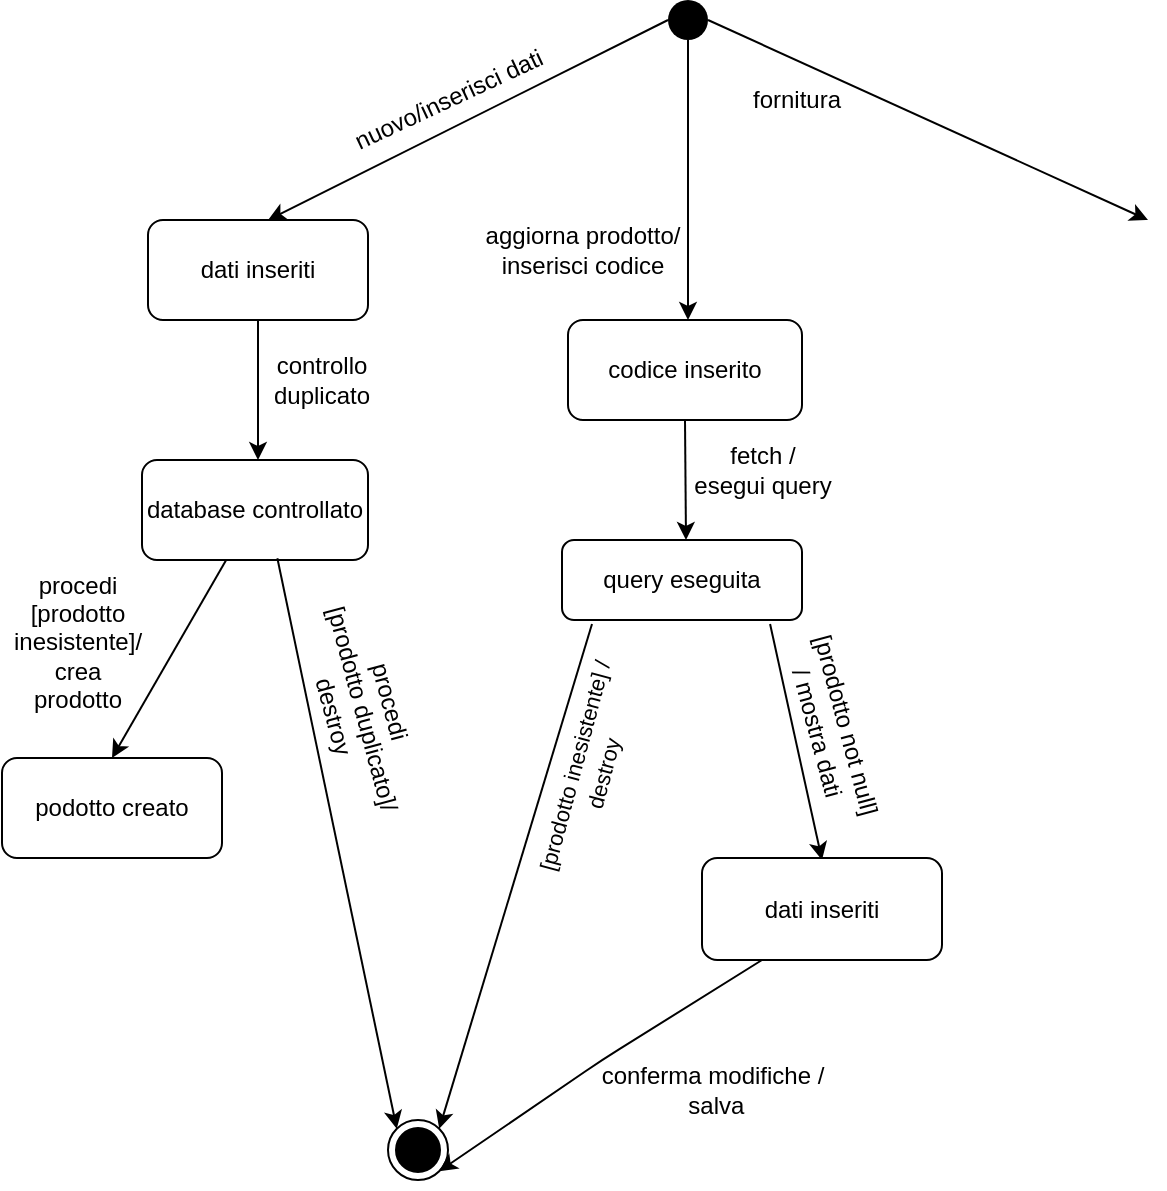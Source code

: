 <mxfile version="13.10.0" type="device"><diagram id="VaMg-f3yWAZKfSNI5xZe" name="Page-1"><mxGraphModel dx="1422" dy="762" grid="1" gridSize="10" guides="1" tooltips="1" connect="1" arrows="1" fold="1" page="1" pageScale="1" pageWidth="827" pageHeight="1169" math="0" shadow="0"><root><mxCell id="0"/><mxCell id="1" parent="0"/><mxCell id="glueVrLZ7FTTt-D-JITp-1" value="" style="ellipse;fillColor=#000000;strokeColor=none;direction=west;" parent="1" vertex="1"><mxGeometry x="433" y="90" width="20" height="20" as="geometry"/></mxCell><mxCell id="glueVrLZ7FTTt-D-JITp-10" value="" style="endArrow=classic;html=1;exitX=1;exitY=0.5;exitDx=0;exitDy=0;" parent="1" source="glueVrLZ7FTTt-D-JITp-1" edge="1"><mxGeometry width="50" height="50" relative="1" as="geometry"><mxPoint x="453" y="320" as="sourcePoint"/><mxPoint x="233" y="200" as="targetPoint"/></mxGeometry></mxCell><mxCell id="glueVrLZ7FTTt-D-JITp-11" value="" style="endArrow=classic;html=1;exitX=0.5;exitY=0;exitDx=0;exitDy=0;" parent="1" source="glueVrLZ7FTTt-D-JITp-1" edge="1"><mxGeometry width="50" height="50" relative="1" as="geometry"><mxPoint x="453" y="320" as="sourcePoint"/><mxPoint x="443" y="250" as="targetPoint"/></mxGeometry></mxCell><mxCell id="glueVrLZ7FTTt-D-JITp-12" value="" style="endArrow=classic;html=1;exitX=0;exitY=0.5;exitDx=0;exitDy=0;" parent="1" source="glueVrLZ7FTTt-D-JITp-1" edge="1"><mxGeometry width="50" height="50" relative="1" as="geometry"><mxPoint x="453" y="320" as="sourcePoint"/><mxPoint x="673" y="200" as="targetPoint"/></mxGeometry></mxCell><mxCell id="glueVrLZ7FTTt-D-JITp-13" value="&lt;font style=&quot;vertical-align: inherit&quot;&gt;&lt;font style=&quot;vertical-align: inherit&quot;&gt;&lt;font style=&quot;vertical-align: inherit&quot;&gt;&lt;font style=&quot;vertical-align: inherit&quot;&gt;nuovo/inserisci dati&lt;/font&gt;&lt;/font&gt;&lt;/font&gt;&lt;/font&gt;" style="text;html=1;align=center;verticalAlign=middle;resizable=0;points=[];autosize=1;rotation=-25;" parent="1" vertex="1"><mxGeometry x="263" y="130" width="120" height="20" as="geometry"/></mxCell><mxCell id="glueVrLZ7FTTt-D-JITp-14" value="&lt;font style=&quot;vertical-align: inherit&quot;&gt;&lt;font style=&quot;vertical-align: inherit&quot;&gt;aggiorna prodotto/&lt;br&gt;inserisci codice&lt;br&gt;&lt;/font&gt;&lt;/font&gt;" style="text;html=1;align=center;verticalAlign=middle;resizable=0;points=[];autosize=1;" parent="1" vertex="1"><mxGeometry x="335" y="200" width="110" height="30" as="geometry"/></mxCell><mxCell id="glueVrLZ7FTTt-D-JITp-15" value="&lt;font style=&quot;vertical-align: inherit&quot;&gt;&lt;font style=&quot;vertical-align: inherit&quot;&gt;fornitura&lt;/font&gt;&lt;/font&gt;" style="text;html=1;align=center;verticalAlign=middle;resizable=0;points=[];autosize=1;" parent="1" vertex="1"><mxGeometry x="467" y="130" width="60" height="20" as="geometry"/></mxCell><mxCell id="glueVrLZ7FTTt-D-JITp-17" value="&lt;font style=&quot;vertical-align: inherit&quot;&gt;&lt;font style=&quot;vertical-align: inherit&quot;&gt;&lt;font style=&quot;vertical-align: inherit&quot;&gt;&lt;font style=&quot;vertical-align: inherit&quot;&gt;dati inseriti&lt;/font&gt;&lt;/font&gt;&lt;br&gt;&lt;/font&gt;&lt;/font&gt;" style="rounded=1;whiteSpace=wrap;html=1;" parent="1" vertex="1"><mxGeometry x="173" y="200" width="110" height="50" as="geometry"/></mxCell><mxCell id="glueVrLZ7FTTt-D-JITp-18" value="" style="endArrow=classic;html=1;exitX=0.5;exitY=1;exitDx=0;exitDy=0;" parent="1" source="glueVrLZ7FTTt-D-JITp-17" edge="1"><mxGeometry width="50" height="50" relative="1" as="geometry"><mxPoint x="453" y="320" as="sourcePoint"/><mxPoint x="228" y="320" as="targetPoint"/></mxGeometry></mxCell><mxCell id="glueVrLZ7FTTt-D-JITp-19" value="&lt;font style=&quot;vertical-align: inherit&quot;&gt;&lt;font style=&quot;vertical-align: inherit&quot;&gt;podotto creato&lt;/font&gt;&lt;/font&gt;" style="rounded=1;whiteSpace=wrap;html=1;" parent="1" vertex="1"><mxGeometry x="100" y="469" width="110" height="50" as="geometry"/></mxCell><mxCell id="glueVrLZ7FTTt-D-JITp-20" value="&lt;font style=&quot;vertical-align: inherit&quot;&gt;&lt;font style=&quot;vertical-align: inherit&quot;&gt;&lt;font style=&quot;vertical-align: inherit&quot;&gt;&lt;font style=&quot;vertical-align: inherit&quot;&gt;&lt;br&gt;procedi&lt;br&gt;[prodotto inesistente]/&lt;br&gt;crea prodotto&lt;br&gt;&lt;br&gt;&lt;/font&gt;&lt;/font&gt;&lt;/font&gt;&lt;/font&gt;" style="text;html=1;strokeColor=none;align=center;verticalAlign=middle;whiteSpace=wrap;rounded=0;fillColor=#ffffff;rotation=0;" parent="1" vertex="1"><mxGeometry x="118" y="401" width="40" height="20" as="geometry"/></mxCell><mxCell id="glueVrLZ7FTTt-D-JITp-27" value="database controllato" style="rounded=1;whiteSpace=wrap;html=1;fillColor=#ffffff;" parent="1" vertex="1"><mxGeometry x="170" y="320" width="113" height="50" as="geometry"/></mxCell><mxCell id="glueVrLZ7FTTt-D-JITp-28" value="controllo duplicato" style="text;html=1;strokeColor=none;fillColor=none;align=center;verticalAlign=middle;whiteSpace=wrap;rounded=0;" parent="1" vertex="1"><mxGeometry x="240" y="270" width="40" height="20" as="geometry"/></mxCell><mxCell id="glueVrLZ7FTTt-D-JITp-29" value="" style="endArrow=classic;html=1;entryX=0.5;entryY=0;entryDx=0;entryDy=0;" parent="1" source="glueVrLZ7FTTt-D-JITp-27" target="glueVrLZ7FTTt-D-JITp-19" edge="1"><mxGeometry width="50" height="50" relative="1" as="geometry"><mxPoint x="221" y="373" as="sourcePoint"/><mxPoint x="360" y="360" as="targetPoint"/></mxGeometry></mxCell><mxCell id="glueVrLZ7FTTt-D-JITp-30" value="" style="endArrow=classic;html=1;exitX=0.599;exitY=0.983;exitDx=0;exitDy=0;exitPerimeter=0;entryX=0;entryY=0;entryDx=0;entryDy=0;" parent="1" source="glueVrLZ7FTTt-D-JITp-27" edge="1" target="T94q37dFzWhhhZTUv5EM-9"><mxGeometry width="50" height="50" relative="1" as="geometry"><mxPoint x="310" y="400" as="sourcePoint"/><mxPoint x="300" y="560" as="targetPoint"/></mxGeometry></mxCell><mxCell id="glueVrLZ7FTTt-D-JITp-31" value="procedi&lt;br&gt;[prodotto duplicato]/&lt;br&gt;destroy" style="text;html=1;align=center;verticalAlign=middle;resizable=0;points=[];autosize=1;rotation=75;" parent="1" vertex="1"><mxGeometry x="220" y="419" width="120" height="50" as="geometry"/></mxCell><mxCell id="T94q37dFzWhhhZTUv5EM-1" value="codice inserito" style="rounded=1;whiteSpace=wrap;html=1;" vertex="1" parent="1"><mxGeometry x="383" y="250" width="117" height="50" as="geometry"/></mxCell><mxCell id="T94q37dFzWhhhZTUv5EM-2" value="" style="endArrow=classic;html=1;exitX=0.5;exitY=1;exitDx=0;exitDy=0;" edge="1" parent="1" source="T94q37dFzWhhhZTUv5EM-1"><mxGeometry width="50" height="50" relative="1" as="geometry"><mxPoint x="390" y="350" as="sourcePoint"/><mxPoint x="442" y="360" as="targetPoint"/></mxGeometry></mxCell><mxCell id="T94q37dFzWhhhZTUv5EM-3" value="fetch / &lt;br&gt;esegui query" style="text;html=1;align=center;verticalAlign=middle;resizable=0;points=[];autosize=1;" vertex="1" parent="1"><mxGeometry x="440" y="310" width="80" height="30" as="geometry"/></mxCell><mxCell id="T94q37dFzWhhhZTUv5EM-4" value="query eseguita" style="rounded=1;whiteSpace=wrap;html=1;" vertex="1" parent="1"><mxGeometry x="380" y="360" width="120" height="40" as="geometry"/></mxCell><mxCell id="T94q37dFzWhhhZTUv5EM-5" value="" style="endArrow=classic;html=1;exitX=0.867;exitY=1.05;exitDx=0;exitDy=0;exitPerimeter=0;" edge="1" parent="1" source="T94q37dFzWhhhZTUv5EM-4"><mxGeometry width="50" height="50" relative="1" as="geometry"><mxPoint x="390" y="350" as="sourcePoint"/><mxPoint x="510" y="520" as="targetPoint"/></mxGeometry></mxCell><mxCell id="T94q37dFzWhhhZTUv5EM-6" value="[prodotto not null] &lt;br&gt;/ mostra dati" style="text;html=1;align=center;verticalAlign=middle;resizable=0;points=[];autosize=1;rotation=75;" vertex="1" parent="1"><mxGeometry x="460" y="439" width="110" height="30" as="geometry"/></mxCell><mxCell id="T94q37dFzWhhhZTUv5EM-7" value="" style="endArrow=classic;html=1;exitX=0.125;exitY=1.05;exitDx=0;exitDy=0;exitPerimeter=0;entryX=1;entryY=0;entryDx=0;entryDy=0;" edge="1" parent="1" source="T94q37dFzWhhhZTUv5EM-4" target="T94q37dFzWhhhZTUv5EM-9"><mxGeometry width="50" height="50" relative="1" as="geometry"><mxPoint x="390" y="340" as="sourcePoint"/><mxPoint x="310" y="560" as="targetPoint"/></mxGeometry></mxCell><mxCell id="T94q37dFzWhhhZTUv5EM-8" value="&lt;font style=&quot;font-size: 11px&quot;&gt;[prodotto inesistente] / &lt;br&gt;destroy&lt;/font&gt;" style="text;html=1;align=center;verticalAlign=middle;resizable=0;points=[];autosize=1;rotation=-75;" vertex="1" parent="1"><mxGeometry x="333" y="460" width="120" height="30" as="geometry"/></mxCell><mxCell id="T94q37dFzWhhhZTUv5EM-9" value="" style="ellipse;html=1;shape=endState;fillColor=#000000;strokeColor=#000000;" vertex="1" parent="1"><mxGeometry x="293" y="650" width="30" height="30" as="geometry"/></mxCell><mxCell id="T94q37dFzWhhhZTUv5EM-10" value="dati inseriti" style="rounded=1;whiteSpace=wrap;html=1;fillColor=#ffffff;" vertex="1" parent="1"><mxGeometry x="450" y="519" width="120" height="51" as="geometry"/></mxCell><mxCell id="T94q37dFzWhhhZTUv5EM-11" value="" style="endArrow=classic;html=1;exitX=0.25;exitY=1;exitDx=0;exitDy=0;entryX=1;entryY=1;entryDx=0;entryDy=0;" edge="1" parent="1" source="T94q37dFzWhhhZTUv5EM-10" target="T94q37dFzWhhhZTUv5EM-9"><mxGeometry width="50" height="50" relative="1" as="geometry"><mxPoint x="390" y="430" as="sourcePoint"/><mxPoint x="440" y="650" as="targetPoint"/><Array as="points"><mxPoint x="400" y="620"/></Array></mxGeometry></mxCell><mxCell id="T94q37dFzWhhhZTUv5EM-12" value="conferma modifiche /&lt;br&gt;&amp;nbsp;salva" style="text;html=1;align=center;verticalAlign=middle;resizable=0;points=[];autosize=1;" vertex="1" parent="1"><mxGeometry x="390" y="620" width="130" height="30" as="geometry"/></mxCell></root></mxGraphModel></diagram></mxfile>